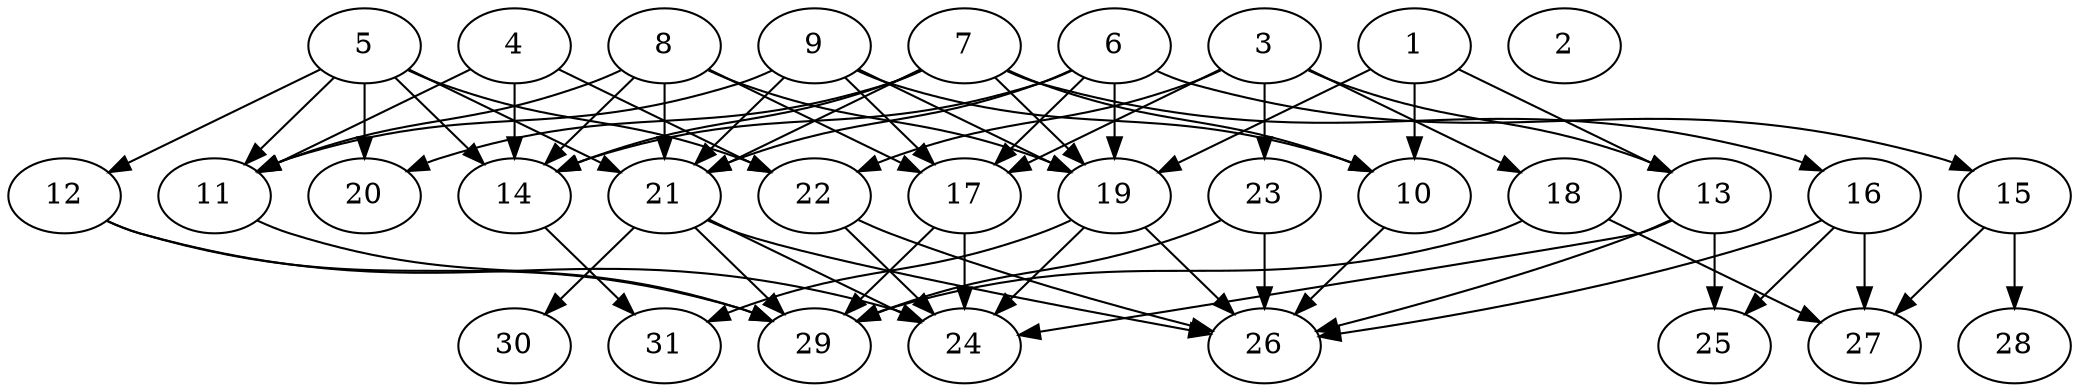 // DAG (tier=2-normal, mode=data, n=31, ccr=0.408, fat=0.672, density=0.494, regular=0.403, jump=0.174, mindata=2097152, maxdata=16777216)
// DAG automatically generated by daggen at Sun Aug 24 16:33:34 2025
// /home/ermia/Project/Environments/daggen/bin/daggen --dot --ccr 0.408 --fat 0.672 --regular 0.403 --density 0.494 --jump 0.174 --mindata 2097152 --maxdata 16777216 -n 31 
digraph G {
  1 [size="147005340572278849536", alpha="0.14", expect_size="73502670286139424768"]
  1 -> 10 [size ="222832600547328"]
  1 -> 13 [size ="222832600547328"]
  1 -> 19 [size ="222832600547328"]
  2 [size="1284291862067085824", alpha="0.06", expect_size="642145931033542912"]
  3 [size="193251329927559512064", alpha="0.00", expect_size="96625664963779756032"]
  3 -> 13 [size ="267406308016128"]
  3 -> 17 [size ="267406308016128"]
  3 -> 18 [size ="267406308016128"]
  3 -> 22 [size ="267406308016128"]
  3 -> 23 [size ="267406308016128"]
  4 [size="104802150466507760", alpha="0.06", expect_size="52401075233253880"]
  4 -> 11 [size ="2051671660167168"]
  4 -> 14 [size ="2051671660167168"]
  4 -> 22 [size ="2051671660167168"]
  5 [size="8215613651691306", alpha="0.02", expect_size="4107806825845653"]
  5 -> 11 [size ="448009246605312"]
  5 -> 12 [size ="448009246605312"]
  5 -> 14 [size ="448009246605312"]
  5 -> 20 [size ="448009246605312"]
  5 -> 21 [size ="448009246605312"]
  5 -> 22 [size ="448009246605312"]
  6 [size="4665145937726791", alpha="0.05", expect_size="2332572968863395"]
  6 -> 14 [size ="542522854080512"]
  6 -> 15 [size ="542522854080512"]
  6 -> 17 [size ="542522854080512"]
  6 -> 19 [size ="542522854080512"]
  6 -> 21 [size ="542522854080512"]
  7 [size="1788523449624020647936", alpha="0.09", expect_size="894261724812010323968"]
  7 -> 10 [size ="1178744681136128"]
  7 -> 14 [size ="1178744681136128"]
  7 -> 16 [size ="1178744681136128"]
  7 -> 19 [size ="1178744681136128"]
  7 -> 20 [size ="1178744681136128"]
  7 -> 21 [size ="1178744681136128"]
  8 [size="37540591707605120", alpha="0.14", expect_size="18770295853802560"]
  8 -> 11 [size ="644897929428992"]
  8 -> 14 [size ="644897929428992"]
  8 -> 17 [size ="644897929428992"]
  8 -> 19 [size ="644897929428992"]
  8 -> 21 [size ="644897929428992"]
  9 [size="500616315510862272", alpha="0.04", expect_size="250308157755431136"]
  9 -> 10 [size ="840203514150912"]
  9 -> 11 [size ="840203514150912"]
  9 -> 17 [size ="840203514150912"]
  9 -> 19 [size ="840203514150912"]
  9 -> 21 [size ="840203514150912"]
  10 [size="568519590775095296000", alpha="0.13", expect_size="284259795387547648000"]
  10 -> 26 [size ="549018455244800"]
  11 [size="1243491696681724928", alpha="0.08", expect_size="621745848340862464"]
  11 -> 29 [size ="604224463306752"]
  12 [size="574867766113206272000", alpha="0.16", expect_size="287433883056603136000"]
  12 -> 24 [size ="553097835315200"]
  12 -> 29 [size ="553097835315200"]
  13 [size="375122345392779296768", alpha="0.15", expect_size="187561172696389648384"]
  13 -> 24 [size ="416107244552192"]
  13 -> 25 [size ="416107244552192"]
  13 -> 26 [size ="416107244552192"]
  14 [size="1076648945040059904", alpha="0.02", expect_size="538324472520029952"]
  14 -> 31 [size ="549289944154112"]
  15 [size="10027560795963046", alpha="0.02", expect_size="5013780397981523"]
  15 -> 27 [size ="1045700594892800"]
  15 -> 28 [size ="1045700594892800"]
  16 [size="2779618103271640064", alpha="0.10", expect_size="1389809051635820032"]
  16 -> 25 [size ="1966000148840448"]
  16 -> 26 [size ="1966000148840448"]
  16 -> 27 [size ="1966000148840448"]
  17 [size="517243576904555008", alpha="0.18", expect_size="258621788452277504"]
  17 -> 24 [size ="649318558072832"]
  17 -> 29 [size ="649318558072832"]
  18 [size="16272574098578358", alpha="0.01", expect_size="8136287049289179"]
  18 -> 27 [size ="932257581760512"]
  18 -> 29 [size ="932257581760512"]
  19 [size="36154333386631096", alpha="0.05", expect_size="18077166693315548"]
  19 -> 24 [size ="1608659062751232"]
  19 -> 26 [size ="1608659062751232"]
  19 -> 31 [size ="1608659062751232"]
  20 [size="409064134184306752", alpha="0.15", expect_size="204532067092153376"]
  21 [size="2331708371007697408", alpha="0.20", expect_size="1165854185503848704"]
  21 -> 24 [size ="843564997148672"]
  21 -> 26 [size ="843564997148672"]
  21 -> 29 [size ="843564997148672"]
  21 -> 30 [size ="843564997148672"]
  22 [size="29918972757004808", alpha="0.03", expect_size="14959486378502404"]
  22 -> 24 [size ="792868444700672"]
  22 -> 26 [size ="792868444700672"]
  23 [size="1095468958415650291712", alpha="0.10", expect_size="547734479207825145856"]
  23 -> 26 [size ="850139191181312"]
  23 -> 29 [size ="850139191181312"]
  24 [size="18568868110106886144", alpha="0.10", expect_size="9284434055053443072"]
  25 [size="466097867616741824", alpha="0.16", expect_size="233048933808370912"]
  26 [size="94405238373006560", alpha="0.12", expect_size="47202619186503280"]
  27 [size="5814420089390505", alpha="0.13", expect_size="2907210044695252"]
  28 [size="1639016405180980224", alpha="0.00", expect_size="819508202590490112"]
  29 [size="4667337863074702336", alpha="0.07", expect_size="2333668931537351168"]
  30 [size="8081896328448812", alpha="0.01", expect_size="4040948164224406"]
  31 [size="3219479070937708032", alpha="0.15", expect_size="1609739535468854016"]
}